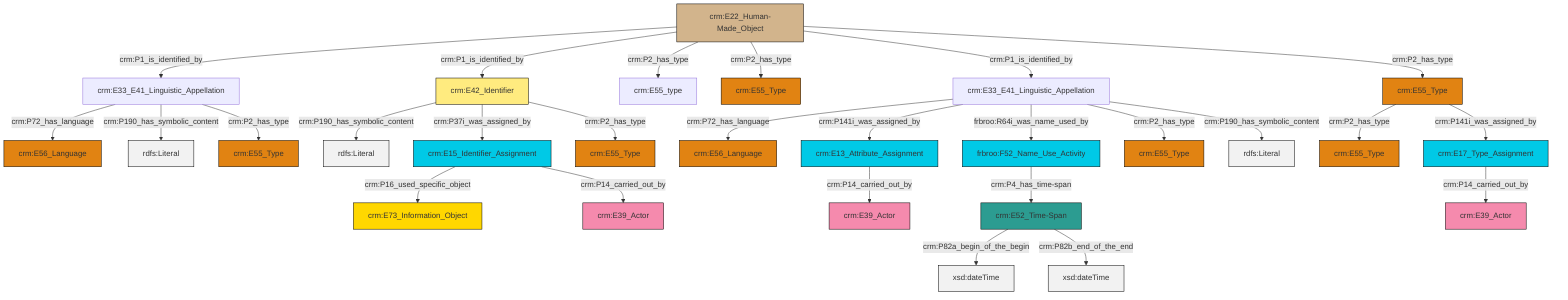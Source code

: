 graph TD
classDef Literal fill:#f2f2f2,stroke:#000000;
classDef CRM_Entity fill:#FFFFFF,stroke:#000000;
classDef Temporal_Entity fill:#00C9E6, stroke:#000000;
classDef Type fill:#E18312, stroke:#000000;
classDef Time-Span fill:#2C9C91, stroke:#000000;
classDef Appellation fill:#FFEB7F, stroke:#000000;
classDef Place fill:#008836, stroke:#000000;
classDef Persistent_Item fill:#B266B2, stroke:#000000;
classDef Conceptual_Object fill:#FFD700, stroke:#000000;
classDef Physical_Thing fill:#D2B48C, stroke:#000000;
classDef Actor fill:#f58aad, stroke:#000000;
classDef PC_Classes fill:#4ce600, stroke:#000000;
classDef Multi fill:#cccccc,stroke:#000000;

0["crm:E33_E41_Linguistic_Appellation"]:::Default -->|crm:P72_has_language| 1["crm:E56_Language"]:::Type
0["crm:E33_E41_Linguistic_Appellation"]:::Default -->|crm:P141i_was_assigned_by| 6["crm:E13_Attribute_Assignment"]:::Temporal_Entity
9["crm:E22_Human-Made_Object"]:::Physical_Thing -->|crm:P1_is_identified_by| 10["crm:E33_E41_Linguistic_Appellation"]:::Default
9["crm:E22_Human-Made_Object"]:::Physical_Thing -->|crm:P1_is_identified_by| 2["crm:E42_Identifier"]:::Appellation
2["crm:E42_Identifier"]:::Appellation -->|crm:P190_has_symbolic_content| 12[rdfs:Literal]:::Literal
10["crm:E33_E41_Linguistic_Appellation"]:::Default -->|crm:P72_has_language| 13["crm:E56_Language"]:::Type
6["crm:E13_Attribute_Assignment"]:::Temporal_Entity -->|crm:P14_carried_out_by| 15["crm:E39_Actor"]:::Actor
0["crm:E33_E41_Linguistic_Appellation"]:::Default -->|frbroo:R64i_was_name_used_by| 16["frbroo:F52_Name_Use_Activity"]:::Temporal_Entity
20["crm:E17_Type_Assignment"]:::Temporal_Entity -->|crm:P14_carried_out_by| 21["crm:E39_Actor"]:::Actor
18["crm:E15_Identifier_Assignment"]:::Temporal_Entity -->|crm:P16_used_specific_object| 24["crm:E73_Information_Object"]:::Conceptual_Object
0["crm:E33_E41_Linguistic_Appellation"]:::Default -->|crm:P2_has_type| 7["crm:E55_Type"]:::Type
31["crm:E55_Type"]:::Type -->|crm:P2_has_type| 27["crm:E55_Type"]:::Type
9["crm:E22_Human-Made_Object"]:::Physical_Thing -->|crm:P2_has_type| 29["crm:E55_type"]:::Default
9["crm:E22_Human-Made_Object"]:::Physical_Thing -->|crm:P2_has_type| 22["crm:E55_Type"]:::Type
4["crm:E52_Time-Span"]:::Time-Span -->|crm:P82a_begin_of_the_begin| 33[xsd:dateTime]:::Literal
0["crm:E33_E41_Linguistic_Appellation"]:::Default -->|crm:P190_has_symbolic_content| 34[rdfs:Literal]:::Literal
2["crm:E42_Identifier"]:::Appellation -->|crm:P37i_was_assigned_by| 18["crm:E15_Identifier_Assignment"]:::Temporal_Entity
9["crm:E22_Human-Made_Object"]:::Physical_Thing -->|crm:P1_is_identified_by| 0["crm:E33_E41_Linguistic_Appellation"]:::Default
2["crm:E42_Identifier"]:::Appellation -->|crm:P2_has_type| 42["crm:E55_Type"]:::Type
9["crm:E22_Human-Made_Object"]:::Physical_Thing -->|crm:P2_has_type| 31["crm:E55_Type"]:::Type
4["crm:E52_Time-Span"]:::Time-Span -->|crm:P82b_end_of_the_end| 47[xsd:dateTime]:::Literal
10["crm:E33_E41_Linguistic_Appellation"]:::Default -->|crm:P190_has_symbolic_content| 49[rdfs:Literal]:::Literal
16["frbroo:F52_Name_Use_Activity"]:::Temporal_Entity -->|crm:P4_has_time-span| 4["crm:E52_Time-Span"]:::Time-Span
31["crm:E55_Type"]:::Type -->|crm:P141i_was_assigned_by| 20["crm:E17_Type_Assignment"]:::Temporal_Entity
10["crm:E33_E41_Linguistic_Appellation"]:::Default -->|crm:P2_has_type| 37["crm:E55_Type"]:::Type
18["crm:E15_Identifier_Assignment"]:::Temporal_Entity -->|crm:P14_carried_out_by| 45["crm:E39_Actor"]:::Actor